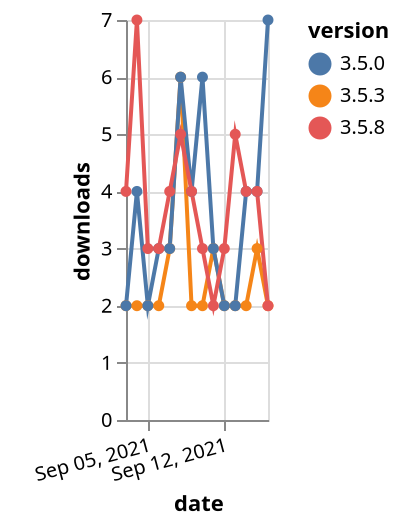 {"$schema": "https://vega.github.io/schema/vega-lite/v5.json", "description": "A simple bar chart with embedded data.", "data": {"values": [{"date": "2021-09-03", "total": 7408, "delta": 2, "version": "3.5.3"}, {"date": "2021-09-04", "total": 7410, "delta": 2, "version": "3.5.3"}, {"date": "2021-09-05", "total": 7412, "delta": 2, "version": "3.5.3"}, {"date": "2021-09-06", "total": 7414, "delta": 2, "version": "3.5.3"}, {"date": "2021-09-07", "total": 7417, "delta": 3, "version": "3.5.3"}, {"date": "2021-09-08", "total": 7423, "delta": 6, "version": "3.5.3"}, {"date": "2021-09-09", "total": 7425, "delta": 2, "version": "3.5.3"}, {"date": "2021-09-10", "total": 7427, "delta": 2, "version": "3.5.3"}, {"date": "2021-09-11", "total": 7430, "delta": 3, "version": "3.5.3"}, {"date": "2021-09-12", "total": 7432, "delta": 2, "version": "3.5.3"}, {"date": "2021-09-13", "total": 7434, "delta": 2, "version": "3.5.3"}, {"date": "2021-09-14", "total": 7436, "delta": 2, "version": "3.5.3"}, {"date": "2021-09-15", "total": 7439, "delta": 3, "version": "3.5.3"}, {"date": "2021-09-16", "total": 7441, "delta": 2, "version": "3.5.3"}, {"date": "2021-09-03", "total": 15687, "delta": 2, "version": "3.5.0"}, {"date": "2021-09-04", "total": 15691, "delta": 4, "version": "3.5.0"}, {"date": "2021-09-05", "total": 15693, "delta": 2, "version": "3.5.0"}, {"date": "2021-09-06", "total": 15696, "delta": 3, "version": "3.5.0"}, {"date": "2021-09-07", "total": 15699, "delta": 3, "version": "3.5.0"}, {"date": "2021-09-08", "total": 15705, "delta": 6, "version": "3.5.0"}, {"date": "2021-09-09", "total": 15709, "delta": 4, "version": "3.5.0"}, {"date": "2021-09-10", "total": 15715, "delta": 6, "version": "3.5.0"}, {"date": "2021-09-11", "total": 15718, "delta": 3, "version": "3.5.0"}, {"date": "2021-09-12", "total": 15720, "delta": 2, "version": "3.5.0"}, {"date": "2021-09-13", "total": 15722, "delta": 2, "version": "3.5.0"}, {"date": "2021-09-14", "total": 15726, "delta": 4, "version": "3.5.0"}, {"date": "2021-09-15", "total": 15730, "delta": 4, "version": "3.5.0"}, {"date": "2021-09-16", "total": 15737, "delta": 7, "version": "3.5.0"}, {"date": "2021-09-03", "total": 3021, "delta": 4, "version": "3.5.8"}, {"date": "2021-09-04", "total": 3028, "delta": 7, "version": "3.5.8"}, {"date": "2021-09-05", "total": 3031, "delta": 3, "version": "3.5.8"}, {"date": "2021-09-06", "total": 3034, "delta": 3, "version": "3.5.8"}, {"date": "2021-09-07", "total": 3038, "delta": 4, "version": "3.5.8"}, {"date": "2021-09-08", "total": 3043, "delta": 5, "version": "3.5.8"}, {"date": "2021-09-09", "total": 3047, "delta": 4, "version": "3.5.8"}, {"date": "2021-09-10", "total": 3050, "delta": 3, "version": "3.5.8"}, {"date": "2021-09-11", "total": 3052, "delta": 2, "version": "3.5.8"}, {"date": "2021-09-12", "total": 3055, "delta": 3, "version": "3.5.8"}, {"date": "2021-09-13", "total": 3060, "delta": 5, "version": "3.5.8"}, {"date": "2021-09-14", "total": 3064, "delta": 4, "version": "3.5.8"}, {"date": "2021-09-15", "total": 3068, "delta": 4, "version": "3.5.8"}, {"date": "2021-09-16", "total": 3070, "delta": 2, "version": "3.5.8"}]}, "width": "container", "mark": {"type": "line", "point": {"filled": true}}, "encoding": {"x": {"field": "date", "type": "temporal", "timeUnit": "yearmonthdate", "title": "date", "axis": {"labelAngle": -15}}, "y": {"field": "delta", "type": "quantitative", "title": "downloads"}, "color": {"field": "version", "type": "nominal"}, "tooltip": {"field": "delta"}}}